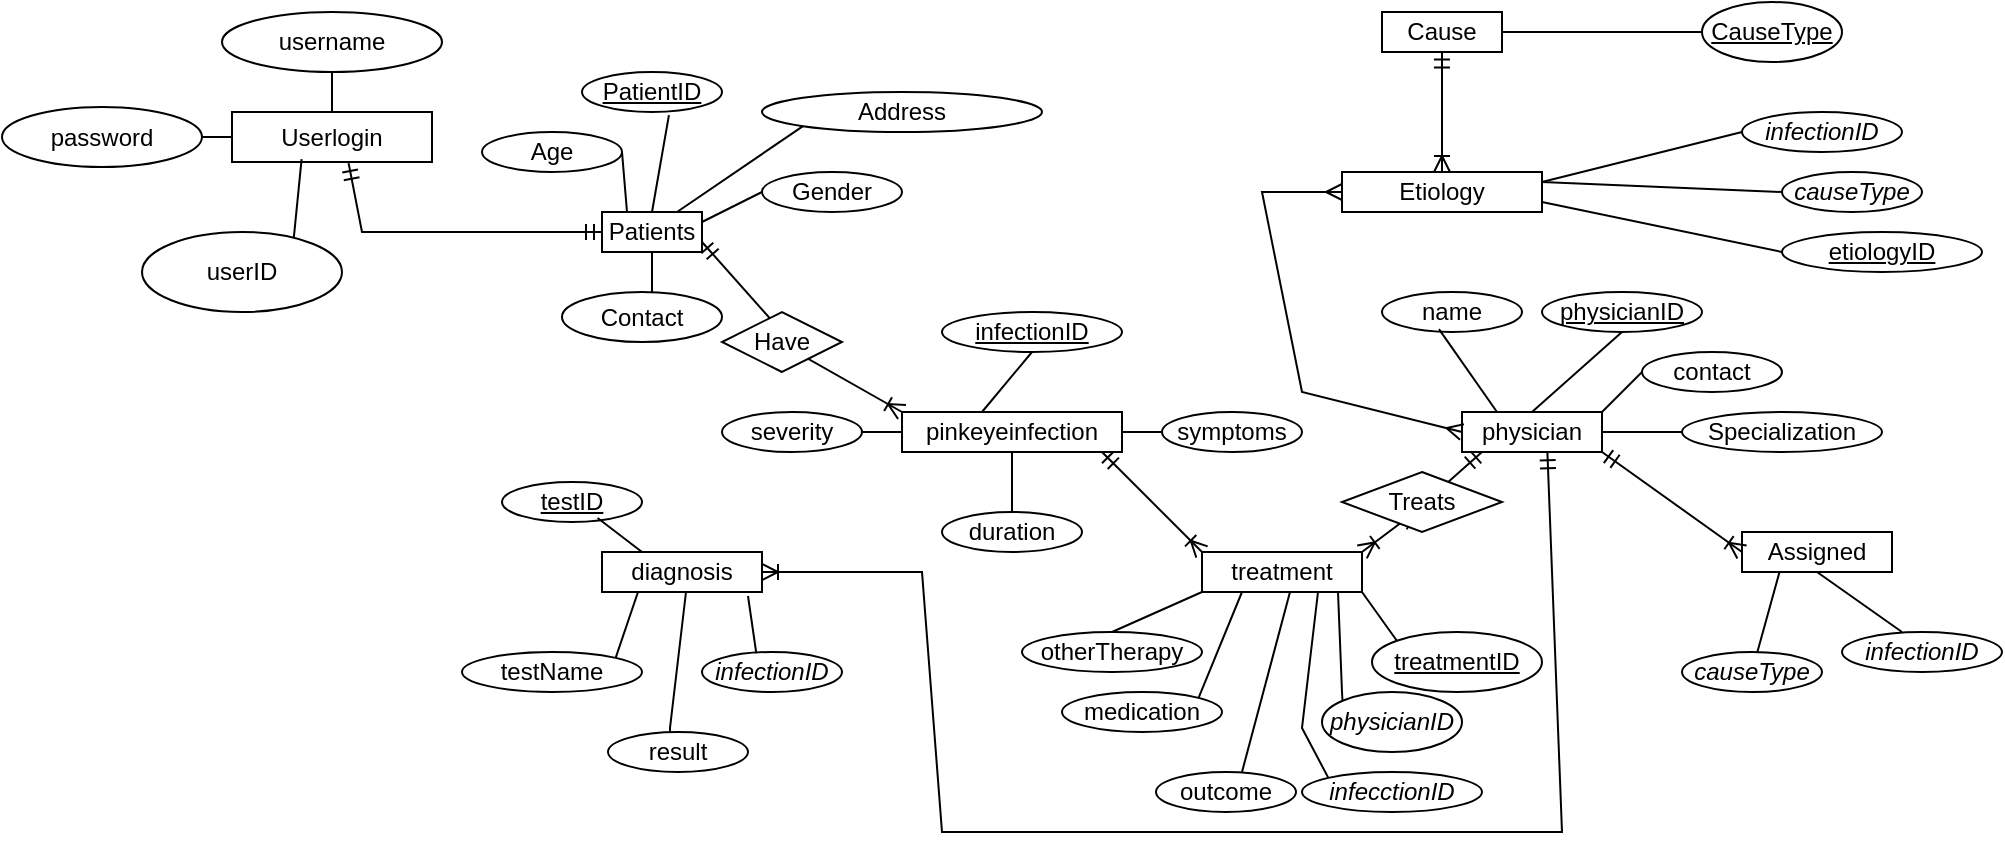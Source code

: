 <mxfile version="24.5.3" type="device">
  <diagram name="Page-1" id="whePmXk7lpNznyaGy9mw">
    <mxGraphModel dx="2838" dy="1569" grid="1" gridSize="10" guides="1" tooltips="1" connect="1" arrows="1" fold="1" page="1" pageScale="1" pageWidth="827" pageHeight="1169" math="0" shadow="0">
      <root>
        <mxCell id="0" />
        <mxCell id="1" parent="0" />
        <mxCell id="zrN9ZFuIJPFsRY1B07hM-1" value="Etiology" style="whiteSpace=wrap;html=1;align=center;" parent="1" vertex="1">
          <mxGeometry x="-390" y="-430" width="100" height="20" as="geometry" />
        </mxCell>
        <mxCell id="KEMGA4CijHjqJV3LTYtR-28" value="Cause" style="whiteSpace=wrap;html=1;align=center;" parent="1" vertex="1">
          <mxGeometry x="-370" y="-510" width="60" height="20" as="geometry" />
        </mxCell>
        <mxCell id="KEMGA4CijHjqJV3LTYtR-36" value="&lt;i&gt;infectionID&lt;/i&gt;" style="ellipse;whiteSpace=wrap;html=1;align=center;" parent="1" vertex="1">
          <mxGeometry x="-190" y="-460" width="80" height="20" as="geometry" />
        </mxCell>
        <mxCell id="KEMGA4CijHjqJV3LTYtR-37" value="&lt;i&gt;causeType&lt;/i&gt;" style="ellipse;whiteSpace=wrap;html=1;align=center;" parent="1" vertex="1">
          <mxGeometry x="-170" y="-430" width="70" height="20" as="geometry" />
        </mxCell>
        <mxCell id="KEMGA4CijHjqJV3LTYtR-38" value="" style="endArrow=none;html=1;rounded=0;exitX=0;exitY=0.5;exitDx=0;exitDy=0;entryX=1;entryY=0.25;entryDx=0;entryDy=0;" parent="1" source="KEMGA4CijHjqJV3LTYtR-37" target="zrN9ZFuIJPFsRY1B07hM-1" edge="1">
          <mxGeometry relative="1" as="geometry">
            <mxPoint x="-180" y="-425" as="sourcePoint" />
            <mxPoint x="-220" y="-435" as="targetPoint" />
            <Array as="points" />
          </mxGeometry>
        </mxCell>
        <mxCell id="KEMGA4CijHjqJV3LTYtR-39" value="" style="endArrow=none;html=1;rounded=0;exitX=1;exitY=0.25;exitDx=0;exitDy=0;entryX=0;entryY=0.5;entryDx=0;entryDy=0;" parent="1" source="zrN9ZFuIJPFsRY1B07hM-1" target="KEMGA4CijHjqJV3LTYtR-36" edge="1">
          <mxGeometry relative="1" as="geometry">
            <mxPoint x="-610" y="-210" as="sourcePoint" />
            <mxPoint x="-662" y="-183" as="targetPoint" />
            <Array as="points" />
          </mxGeometry>
        </mxCell>
        <mxCell id="KEMGA4CijHjqJV3LTYtR-51" value="" style="endArrow=none;html=1;rounded=0;exitX=1;exitY=0.5;exitDx=0;exitDy=0;entryX=0;entryY=0.5;entryDx=0;entryDy=0;" parent="1" source="KEMGA4CijHjqJV3LTYtR-28" target="KEMGA4CijHjqJV3LTYtR-53" edge="1">
          <mxGeometry relative="1" as="geometry">
            <mxPoint x="-220" y="-230" as="sourcePoint" />
            <mxPoint x="-200" y="-200" as="targetPoint" />
          </mxGeometry>
        </mxCell>
        <mxCell id="KEMGA4CijHjqJV3LTYtR-53" value="CauseType" style="ellipse;whiteSpace=wrap;html=1;align=center;fontStyle=4;" parent="1" vertex="1">
          <mxGeometry x="-210" y="-515" width="70" height="30" as="geometry" />
        </mxCell>
        <mxCell id="5UGB9MkFZ9IDQmMo6DnW-9" value="etiologyID" style="ellipse;whiteSpace=wrap;html=1;align=center;fontStyle=4;" parent="1" vertex="1">
          <mxGeometry x="-170" y="-400" width="100" height="20" as="geometry" />
        </mxCell>
        <mxCell id="5UGB9MkFZ9IDQmMo6DnW-10" value="" style="endArrow=none;html=1;rounded=0;entryX=1;entryY=0.75;entryDx=0;entryDy=0;exitX=0;exitY=0.5;exitDx=0;exitDy=0;" parent="1" source="5UGB9MkFZ9IDQmMo6DnW-9" target="zrN9ZFuIJPFsRY1B07hM-1" edge="1">
          <mxGeometry relative="1" as="geometry">
            <mxPoint x="-150" y="-400" as="sourcePoint" />
            <mxPoint x="-370" y="-250" as="targetPoint" />
          </mxGeometry>
        </mxCell>
        <mxCell id="xKp3QgYPB2PjV1EvJt-S-7" value="" style="fontSize=12;html=1;endArrow=ERoneToMany;startArrow=ERmandOne;rounded=0;exitX=0.5;exitY=0.987;exitDx=0;exitDy=0;exitPerimeter=0;entryX=0.5;entryY=0;entryDx=0;entryDy=0;" parent="1" source="KEMGA4CijHjqJV3LTYtR-28" target="zrN9ZFuIJPFsRY1B07hM-1" edge="1">
          <mxGeometry width="100" height="100" relative="1" as="geometry">
            <mxPoint x="-265" y="-500" as="sourcePoint" />
            <mxPoint x="-330" y="-460" as="targetPoint" />
          </mxGeometry>
        </mxCell>
        <mxCell id="xKp3QgYPB2PjV1EvJt-S-8" value="physician" style="whiteSpace=wrap;html=1;align=center;" parent="1" vertex="1">
          <mxGeometry x="-330" y="-310" width="70" height="20" as="geometry" />
        </mxCell>
        <mxCell id="xKp3QgYPB2PjV1EvJt-S-9" value="Assigned" style="whiteSpace=wrap;html=1;align=center;" parent="1" vertex="1">
          <mxGeometry x="-190" y="-250" width="75" height="20" as="geometry" />
        </mxCell>
        <mxCell id="xKp3QgYPB2PjV1EvJt-S-17" value="treatment" style="whiteSpace=wrap;html=1;align=center;" parent="1" vertex="1">
          <mxGeometry x="-460" y="-240" width="80" height="20" as="geometry" />
        </mxCell>
        <mxCell id="xKp3QgYPB2PjV1EvJt-S-18" value="pinkeyeinfection" style="whiteSpace=wrap;html=1;align=center;" parent="1" vertex="1">
          <mxGeometry x="-610" y="-310" width="110" height="20" as="geometry" />
        </mxCell>
        <mxCell id="xKp3QgYPB2PjV1EvJt-S-19" value="Patients" style="whiteSpace=wrap;html=1;align=center;" parent="1" vertex="1">
          <mxGeometry x="-760" y="-410" width="50" height="20" as="geometry" />
        </mxCell>
        <mxCell id="xKp3QgYPB2PjV1EvJt-S-20" value="diagnosis" style="whiteSpace=wrap;html=1;align=center;" parent="1" vertex="1">
          <mxGeometry x="-760" y="-240" width="80" height="20" as="geometry" />
        </mxCell>
        <mxCell id="xKp3QgYPB2PjV1EvJt-S-21" value="" style="fontSize=12;html=1;endArrow=ERoneToMany;startArrow=ERmandOne;rounded=0;exitX=1;exitY=1;exitDx=0;exitDy=0;" parent="1" source="xKp3QgYPB2PjV1EvJt-S-27" edge="1">
          <mxGeometry width="100" height="100" relative="1" as="geometry">
            <mxPoint x="-610" y="-440" as="sourcePoint" />
            <mxPoint x="-610" y="-310" as="targetPoint" />
          </mxGeometry>
        </mxCell>
        <mxCell id="xKp3QgYPB2PjV1EvJt-S-24" value="" style="fontSize=12;html=1;endArrow=ERoneToMany;startArrow=ERmandOne;rounded=0;exitX=0.909;exitY=1;exitDx=0;exitDy=0;exitPerimeter=0;" parent="1" source="xKp3QgYPB2PjV1EvJt-S-18" edge="1">
          <mxGeometry width="100" height="100" relative="1" as="geometry">
            <mxPoint x="-490" y="-270" as="sourcePoint" />
            <mxPoint x="-460" y="-240" as="targetPoint" />
          </mxGeometry>
        </mxCell>
        <mxCell id="xKp3QgYPB2PjV1EvJt-S-26" value="" style="fontSize=12;html=1;endArrow=ERoneToMany;startArrow=ERmandOne;rounded=0;exitX=1;exitY=1;exitDx=0;exitDy=0;entryX=0;entryY=0.5;entryDx=0;entryDy=0;" parent="1" source="xKp3QgYPB2PjV1EvJt-S-8" target="xKp3QgYPB2PjV1EvJt-S-9" edge="1">
          <mxGeometry width="100" height="100" relative="1" as="geometry">
            <mxPoint x="-190" y="-310" as="sourcePoint" />
            <mxPoint x="-240" y="-220" as="targetPoint" />
          </mxGeometry>
        </mxCell>
        <mxCell id="xKp3QgYPB2PjV1EvJt-S-34" value="" style="fontSize=12;html=1;endArrow=ERoneToMany;startArrow=ERmandOne;rounded=0;exitX=1;exitY=0.75;exitDx=0;exitDy=0;" parent="1" source="xKp3QgYPB2PjV1EvJt-S-19" edge="1">
          <mxGeometry width="100" height="100" relative="1" as="geometry">
            <mxPoint x="-710" y="-385" as="sourcePoint" />
            <mxPoint x="-670" y="-350" as="targetPoint" />
          </mxGeometry>
        </mxCell>
        <mxCell id="xKp3QgYPB2PjV1EvJt-S-27" value="Have" style="shape=rhombus;perimeter=rhombusPerimeter;whiteSpace=wrap;html=1;align=center;direction=west;" parent="1" vertex="1">
          <mxGeometry x="-700" y="-360" width="60" height="30" as="geometry" />
        </mxCell>
        <mxCell id="xKp3QgYPB2PjV1EvJt-S-36" value="" style="fontSize=12;html=1;endArrow=ERoneToMany;startArrow=ERmandOne;rounded=0;exitX=0.61;exitY=1.006;exitDx=0;exitDy=0;exitPerimeter=0;entryX=1;entryY=0.5;entryDx=0;entryDy=0;" parent="1" source="xKp3QgYPB2PjV1EvJt-S-8" target="xKp3QgYPB2PjV1EvJt-S-20" edge="1">
          <mxGeometry width="100" height="100" relative="1" as="geometry">
            <mxPoint x="-450" y="-26.435" as="sourcePoint" />
            <mxPoint x="-670" y="-230" as="targetPoint" />
            <Array as="points">
              <mxPoint x="-280" y="-100" />
              <mxPoint x="-590" y="-100" />
              <mxPoint x="-600" y="-230" />
            </Array>
          </mxGeometry>
        </mxCell>
        <mxCell id="xKp3QgYPB2PjV1EvJt-S-37" style="edgeStyle=orthogonalEdgeStyle;rounded=0;orthogonalLoop=1;jettySize=auto;html=1;exitX=0.5;exitY=1;exitDx=0;exitDy=0;" parent="1" edge="1">
          <mxGeometry relative="1" as="geometry">
            <mxPoint x="-635" y="-250" as="sourcePoint" />
            <mxPoint x="-635" y="-250" as="targetPoint" />
          </mxGeometry>
        </mxCell>
        <mxCell id="xKp3QgYPB2PjV1EvJt-S-44" value="" style="fontSize=12;html=1;endArrow=ERoneToMany;startArrow=ERmandOne;rounded=0;entryX=1;entryY=0;entryDx=0;entryDy=0;" parent="1" source="xKp3QgYPB2PjV1EvJt-S-43" target="xKp3QgYPB2PjV1EvJt-S-17" edge="1">
          <mxGeometry width="100" height="100" relative="1" as="geometry">
            <mxPoint x="-360" y="-260" as="sourcePoint" />
            <mxPoint x="-380" y="-230" as="targetPoint" />
            <Array as="points">
              <mxPoint x="-340" y="-270" />
            </Array>
          </mxGeometry>
        </mxCell>
        <mxCell id="xKp3QgYPB2PjV1EvJt-S-45" value="" style="fontSize=12;html=1;endArrow=ERoneToMany;startArrow=ERmandOne;rounded=0;entryX=0.372;entryY=0.856;entryDx=0;entryDy=0;entryPerimeter=0;" parent="1" target="xKp3QgYPB2PjV1EvJt-S-43" edge="1">
          <mxGeometry width="100" height="100" relative="1" as="geometry">
            <mxPoint x="-320" y="-290" as="sourcePoint" />
            <mxPoint x="-338" y="-275" as="targetPoint" />
          </mxGeometry>
        </mxCell>
        <mxCell id="xKp3QgYPB2PjV1EvJt-S-43" value="Treats" style="shape=rhombus;perimeter=rhombusPerimeter;whiteSpace=wrap;html=1;align=center;" parent="1" vertex="1">
          <mxGeometry x="-390" y="-280" width="80" height="30" as="geometry" />
        </mxCell>
        <mxCell id="xKp3QgYPB2PjV1EvJt-S-46" value="Address" style="ellipse;whiteSpace=wrap;html=1;align=center;" parent="1" vertex="1">
          <mxGeometry x="-680" y="-470" width="140" height="20" as="geometry" />
        </mxCell>
        <mxCell id="xKp3QgYPB2PjV1EvJt-S-47" value="PatientID" style="ellipse;whiteSpace=wrap;html=1;align=center;fontStyle=4;" parent="1" vertex="1">
          <mxGeometry x="-770" y="-480" width="70" height="20" as="geometry" />
        </mxCell>
        <mxCell id="xKp3QgYPB2PjV1EvJt-S-48" value="severity" style="ellipse;whiteSpace=wrap;html=1;align=center;" parent="1" vertex="1">
          <mxGeometry x="-700" y="-310" width="70" height="20" as="geometry" />
        </mxCell>
        <mxCell id="xKp3QgYPB2PjV1EvJt-S-51" value="Age" style="ellipse;whiteSpace=wrap;html=1;align=center;" parent="1" vertex="1">
          <mxGeometry x="-820" y="-450" width="70" height="20" as="geometry" />
        </mxCell>
        <mxCell id="xKp3QgYPB2PjV1EvJt-S-52" style="edgeStyle=orthogonalEdgeStyle;rounded=0;orthogonalLoop=1;jettySize=auto;html=1;exitX=0.5;exitY=1;exitDx=0;exitDy=0;" parent="1" source="xKp3QgYPB2PjV1EvJt-S-47" target="xKp3QgYPB2PjV1EvJt-S-47" edge="1">
          <mxGeometry relative="1" as="geometry" />
        </mxCell>
        <mxCell id="xKp3QgYPB2PjV1EvJt-S-53" value="infectionID" style="ellipse;whiteSpace=wrap;html=1;align=center;fontStyle=4;" parent="1" vertex="1">
          <mxGeometry x="-590" y="-360" width="90" height="20" as="geometry" />
        </mxCell>
        <mxCell id="xKp3QgYPB2PjV1EvJt-S-54" value="Gender" style="ellipse;whiteSpace=wrap;html=1;align=center;" parent="1" vertex="1">
          <mxGeometry x="-680" y="-430" width="70" height="20" as="geometry" />
        </mxCell>
        <mxCell id="xKp3QgYPB2PjV1EvJt-S-55" value="symptoms" style="ellipse;whiteSpace=wrap;html=1;align=center;" parent="1" vertex="1">
          <mxGeometry x="-480" y="-310" width="70" height="20" as="geometry" />
        </mxCell>
        <mxCell id="xKp3QgYPB2PjV1EvJt-S-56" value="duration" style="ellipse;whiteSpace=wrap;html=1;align=center;" parent="1" vertex="1">
          <mxGeometry x="-590" y="-260" width="70" height="20" as="geometry" />
        </mxCell>
        <mxCell id="xKp3QgYPB2PjV1EvJt-S-57" value="testID" style="ellipse;whiteSpace=wrap;html=1;align=center;fontStyle=4;" parent="1" vertex="1">
          <mxGeometry x="-810" y="-275" width="70" height="20" as="geometry" />
        </mxCell>
        <mxCell id="xKp3QgYPB2PjV1EvJt-S-58" value="&lt;i&gt;infectionID&lt;/i&gt;" style="ellipse;whiteSpace=wrap;html=1;align=center;" parent="1" vertex="1">
          <mxGeometry x="-710" y="-190" width="70" height="20" as="geometry" />
        </mxCell>
        <mxCell id="xKp3QgYPB2PjV1EvJt-S-59" value="result" style="ellipse;whiteSpace=wrap;html=1;align=center;" parent="1" vertex="1">
          <mxGeometry x="-757" y="-150" width="70" height="20" as="geometry" />
        </mxCell>
        <mxCell id="xKp3QgYPB2PjV1EvJt-S-60" value="testName" style="ellipse;whiteSpace=wrap;html=1;align=center;" parent="1" vertex="1">
          <mxGeometry x="-830" y="-190" width="90" height="20" as="geometry" />
        </mxCell>
        <mxCell id="xKp3QgYPB2PjV1EvJt-S-61" value="treatmentID" style="ellipse;whiteSpace=wrap;html=1;align=center;fontStyle=4;" parent="1" vertex="1">
          <mxGeometry x="-375" y="-200" width="85" height="30" as="geometry" />
        </mxCell>
        <mxCell id="xKp3QgYPB2PjV1EvJt-S-62" value="&lt;i&gt;physicianID&lt;/i&gt;" style="ellipse;whiteSpace=wrap;html=1;align=center;" parent="1" vertex="1">
          <mxGeometry x="-400" y="-170" width="70" height="30" as="geometry" />
        </mxCell>
        <mxCell id="xKp3QgYPB2PjV1EvJt-S-63" value="&lt;i&gt;infecctionID&lt;/i&gt;" style="ellipse;whiteSpace=wrap;html=1;align=center;" parent="1" vertex="1">
          <mxGeometry x="-410" y="-130" width="90" height="20" as="geometry" />
        </mxCell>
        <mxCell id="xKp3QgYPB2PjV1EvJt-S-64" value="outcome" style="ellipse;whiteSpace=wrap;html=1;align=center;" parent="1" vertex="1">
          <mxGeometry x="-483" y="-130" width="70" height="20" as="geometry" />
        </mxCell>
        <mxCell id="xKp3QgYPB2PjV1EvJt-S-65" value="medication" style="ellipse;whiteSpace=wrap;html=1;align=center;" parent="1" vertex="1">
          <mxGeometry x="-530" y="-170" width="80" height="20" as="geometry" />
        </mxCell>
        <mxCell id="xKp3QgYPB2PjV1EvJt-S-66" value="otherTherapy" style="ellipse;whiteSpace=wrap;html=1;align=center;" parent="1" vertex="1">
          <mxGeometry x="-550" y="-200" width="90" height="20" as="geometry" />
        </mxCell>
        <mxCell id="xKp3QgYPB2PjV1EvJt-S-71" value="physicianID" style="ellipse;whiteSpace=wrap;html=1;align=center;fontStyle=4;" parent="1" vertex="1">
          <mxGeometry x="-290" y="-370" width="80" height="20" as="geometry" />
        </mxCell>
        <mxCell id="xKp3QgYPB2PjV1EvJt-S-72" value="name" style="ellipse;whiteSpace=wrap;html=1;align=center;" parent="1" vertex="1">
          <mxGeometry x="-370" y="-370" width="70" height="20" as="geometry" />
        </mxCell>
        <mxCell id="xKp3QgYPB2PjV1EvJt-S-73" value="Specialization" style="ellipse;whiteSpace=wrap;html=1;align=center;" parent="1" vertex="1">
          <mxGeometry x="-220" y="-310" width="100" height="20" as="geometry" />
        </mxCell>
        <mxCell id="xKp3QgYPB2PjV1EvJt-S-74" value="contact" style="ellipse;whiteSpace=wrap;html=1;align=center;" parent="1" vertex="1">
          <mxGeometry x="-240" y="-340" width="70" height="20" as="geometry" />
        </mxCell>
        <mxCell id="xKp3QgYPB2PjV1EvJt-S-76" value="&lt;i&gt;causeType&lt;/i&gt;" style="ellipse;whiteSpace=wrap;html=1;align=center;" parent="1" vertex="1">
          <mxGeometry x="-220" y="-190" width="70" height="20" as="geometry" />
        </mxCell>
        <mxCell id="xKp3QgYPB2PjV1EvJt-S-77" value="&lt;i&gt;infectionID&lt;/i&gt;" style="ellipse;whiteSpace=wrap;html=1;align=center;" parent="1" vertex="1">
          <mxGeometry x="-140" y="-200" width="80" height="20" as="geometry" />
        </mxCell>
        <mxCell id="xKp3QgYPB2PjV1EvJt-S-81" value="" style="endArrow=none;html=1;rounded=0;exitX=1;exitY=0.5;exitDx=0;exitDy=0;entryX=0.25;entryY=0;entryDx=0;entryDy=0;" parent="1" source="xKp3QgYPB2PjV1EvJt-S-51" target="xKp3QgYPB2PjV1EvJt-S-19" edge="1">
          <mxGeometry relative="1" as="geometry">
            <mxPoint x="-600" y="-431" as="sourcePoint" />
            <mxPoint x="-440" y="-431" as="targetPoint" />
          </mxGeometry>
        </mxCell>
        <mxCell id="xKp3QgYPB2PjV1EvJt-S-82" value="" style="endArrow=none;html=1;rounded=0;entryX=0.621;entryY=1.079;entryDx=0;entryDy=0;entryPerimeter=0;exitX=0.5;exitY=0;exitDx=0;exitDy=0;" parent="1" source="xKp3QgYPB2PjV1EvJt-S-19" target="xKp3QgYPB2PjV1EvJt-S-47" edge="1">
          <mxGeometry relative="1" as="geometry">
            <mxPoint x="-590" y="-421" as="sourcePoint" />
            <mxPoint x="-430" y="-421" as="targetPoint" />
          </mxGeometry>
        </mxCell>
        <mxCell id="xKp3QgYPB2PjV1EvJt-S-83" value="" style="endArrow=none;html=1;rounded=0;entryX=0;entryY=1;entryDx=0;entryDy=0;exitX=0.75;exitY=0;exitDx=0;exitDy=0;" parent="1" source="xKp3QgYPB2PjV1EvJt-S-19" target="xKp3QgYPB2PjV1EvJt-S-46" edge="1">
          <mxGeometry relative="1" as="geometry">
            <mxPoint x="-580" y="-411" as="sourcePoint" />
            <mxPoint x="-420" y="-411" as="targetPoint" />
          </mxGeometry>
        </mxCell>
        <mxCell id="xKp3QgYPB2PjV1EvJt-S-84" value="" style="endArrow=none;html=1;rounded=0;entryX=1;entryY=0.25;entryDx=0;entryDy=0;exitX=0;exitY=0.5;exitDx=0;exitDy=0;" parent="1" source="xKp3QgYPB2PjV1EvJt-S-54" target="xKp3QgYPB2PjV1EvJt-S-19" edge="1">
          <mxGeometry relative="1" as="geometry">
            <mxPoint x="-570" y="-401" as="sourcePoint" />
            <mxPoint x="-410" y="-401" as="targetPoint" />
          </mxGeometry>
        </mxCell>
        <mxCell id="xKp3QgYPB2PjV1EvJt-S-88" value="" style="endArrow=none;html=1;rounded=0;exitX=0.5;exitY=1;exitDx=0;exitDy=0;" parent="1" source="xKp3QgYPB2PjV1EvJt-S-53" edge="1">
          <mxGeometry relative="1" as="geometry">
            <mxPoint x="-640" y="-380" as="sourcePoint" />
            <mxPoint x="-570" y="-310" as="targetPoint" />
            <Array as="points" />
          </mxGeometry>
        </mxCell>
        <mxCell id="xKp3QgYPB2PjV1EvJt-S-89" value="" style="endArrow=none;html=1;rounded=0;exitX=0;exitY=0.5;exitDx=0;exitDy=0;entryX=1;entryY=0.5;entryDx=0;entryDy=0;" parent="1" source="xKp3QgYPB2PjV1EvJt-S-18" target="xKp3QgYPB2PjV1EvJt-S-48" edge="1">
          <mxGeometry relative="1" as="geometry">
            <mxPoint x="-545" y="-330" as="sourcePoint" />
            <mxPoint x="-560" y="-300" as="targetPoint" />
            <Array as="points" />
          </mxGeometry>
        </mxCell>
        <mxCell id="xKp3QgYPB2PjV1EvJt-S-90" value="" style="endArrow=none;html=1;rounded=0;exitX=0.5;exitY=1;exitDx=0;exitDy=0;entryX=0.5;entryY=0;entryDx=0;entryDy=0;" parent="1" source="xKp3QgYPB2PjV1EvJt-S-18" target="xKp3QgYPB2PjV1EvJt-S-56" edge="1">
          <mxGeometry relative="1" as="geometry">
            <mxPoint x="-535" y="-320" as="sourcePoint" />
            <mxPoint x="-550" y="-290" as="targetPoint" />
            <Array as="points" />
          </mxGeometry>
        </mxCell>
        <mxCell id="xKp3QgYPB2PjV1EvJt-S-91" value="" style="endArrow=none;html=1;rounded=0;" parent="1" edge="1">
          <mxGeometry relative="1" as="geometry">
            <mxPoint x="-490" y="-300" as="sourcePoint" />
            <mxPoint x="-500" y="-300" as="targetPoint" />
            <Array as="points">
              <mxPoint x="-480" y="-300" />
            </Array>
          </mxGeometry>
        </mxCell>
        <mxCell id="xKp3QgYPB2PjV1EvJt-S-92" value="" style="endArrow=none;html=1;rounded=0;entryX=0.621;entryY=1.079;entryDx=0;entryDy=0;entryPerimeter=0;exitX=1;exitY=0;exitDx=0;exitDy=0;" parent="1" source="xKp3QgYPB2PjV1EvJt-S-60" edge="1">
          <mxGeometry relative="1" as="geometry">
            <mxPoint x="-750" y="-200" as="sourcePoint" />
            <mxPoint x="-742" y="-220" as="targetPoint" />
          </mxGeometry>
        </mxCell>
        <mxCell id="xKp3QgYPB2PjV1EvJt-S-93" value="" style="endArrow=none;html=1;rounded=0;entryX=0.621;entryY=1.079;entryDx=0;entryDy=0;entryPerimeter=0;exitX=0.388;exitY=0.037;exitDx=0;exitDy=0;exitPerimeter=0;" parent="1" source="xKp3QgYPB2PjV1EvJt-S-58" edge="1">
          <mxGeometry relative="1" as="geometry">
            <mxPoint x="-695" y="-170" as="sourcePoint" />
            <mxPoint x="-687" y="-218" as="targetPoint" />
          </mxGeometry>
        </mxCell>
        <mxCell id="xKp3QgYPB2PjV1EvJt-S-94" value="" style="endArrow=none;html=1;rounded=0;entryX=0.621;entryY=1.079;entryDx=0;entryDy=0;entryPerimeter=0;" parent="1" edge="1">
          <mxGeometry relative="1" as="geometry">
            <mxPoint x="-726" y="-150" as="sourcePoint" />
            <mxPoint x="-718" y="-220" as="targetPoint" />
            <Array as="points">
              <mxPoint x="-726" y="-152" />
            </Array>
          </mxGeometry>
        </mxCell>
        <mxCell id="xKp3QgYPB2PjV1EvJt-S-95" value="" style="endArrow=none;html=1;rounded=0;exitX=0.25;exitY=0;exitDx=0;exitDy=0;entryX=0.683;entryY=0.9;entryDx=0;entryDy=0;entryPerimeter=0;" parent="1" source="xKp3QgYPB2PjV1EvJt-S-20" target="xKp3QgYPB2PjV1EvJt-S-57" edge="1">
          <mxGeometry relative="1" as="geometry">
            <mxPoint x="-740" y="-177" as="sourcePoint" />
            <mxPoint x="-760" y="-250" as="targetPoint" />
          </mxGeometry>
        </mxCell>
        <mxCell id="xKp3QgYPB2PjV1EvJt-S-96" value="" style="endArrow=none;html=1;rounded=0;entryX=0.621;entryY=1.079;entryDx=0;entryDy=0;entryPerimeter=0;exitX=0;exitY=0;exitDx=0;exitDy=0;" parent="1" source="xKp3QgYPB2PjV1EvJt-S-63" edge="1">
          <mxGeometry relative="1" as="geometry">
            <mxPoint x="-410" y="-150" as="sourcePoint" />
            <mxPoint x="-402" y="-220" as="targetPoint" />
            <Array as="points">
              <mxPoint x="-410" y="-152" />
            </Array>
          </mxGeometry>
        </mxCell>
        <mxCell id="xKp3QgYPB2PjV1EvJt-S-97" value="" style="endArrow=none;html=1;rounded=0;entryX=0.621;entryY=1.079;entryDx=0;entryDy=0;entryPerimeter=0;exitX=0;exitY=0;exitDx=0;exitDy=0;" parent="1" source="xKp3QgYPB2PjV1EvJt-S-61" edge="1">
          <mxGeometry relative="1" as="geometry">
            <mxPoint x="-388" y="-150" as="sourcePoint" />
            <mxPoint x="-380" y="-220" as="targetPoint" />
            <Array as="points" />
          </mxGeometry>
        </mxCell>
        <mxCell id="xKp3QgYPB2PjV1EvJt-S-98" value="" style="endArrow=none;html=1;rounded=0;entryX=0.621;entryY=1.079;entryDx=0;entryDy=0;entryPerimeter=0;exitX=0;exitY=0;exitDx=0;exitDy=0;" parent="1" source="xKp3QgYPB2PjV1EvJt-S-62" edge="1">
          <mxGeometry relative="1" as="geometry">
            <mxPoint x="-400" y="-150" as="sourcePoint" />
            <mxPoint x="-392" y="-220" as="targetPoint" />
            <Array as="points">
              <mxPoint x="-390" y="-170" />
            </Array>
          </mxGeometry>
        </mxCell>
        <mxCell id="xKp3QgYPB2PjV1EvJt-S-100" value="" style="endArrow=none;html=1;rounded=0;entryX=0.621;entryY=1.079;entryDx=0;entryDy=0;entryPerimeter=0;" parent="1" edge="1">
          <mxGeometry relative="1" as="geometry">
            <mxPoint x="-440" y="-130" as="sourcePoint" />
            <mxPoint x="-416" y="-220" as="targetPoint" />
            <Array as="points">
              <mxPoint x="-440" y="-130" />
            </Array>
          </mxGeometry>
        </mxCell>
        <mxCell id="xKp3QgYPB2PjV1EvJt-S-101" value="" style="endArrow=none;html=1;rounded=0;entryX=0.25;entryY=1;entryDx=0;entryDy=0;exitX=1;exitY=0;exitDx=0;exitDy=0;" parent="1" source="xKp3QgYPB2PjV1EvJt-S-65" target="xKp3QgYPB2PjV1EvJt-S-17" edge="1">
          <mxGeometry relative="1" as="geometry">
            <mxPoint x="-449" y="-160" as="sourcePoint" />
            <mxPoint x="-440" y="-210" as="targetPoint" />
            <Array as="points" />
          </mxGeometry>
        </mxCell>
        <mxCell id="xKp3QgYPB2PjV1EvJt-S-102" value="" style="endArrow=none;html=1;rounded=0;entryX=0;entryY=1;entryDx=0;entryDy=0;exitX=0.5;exitY=0;exitDx=0;exitDy=0;" parent="1" source="xKp3QgYPB2PjV1EvJt-S-66" target="xKp3QgYPB2PjV1EvJt-S-17" edge="1">
          <mxGeometry relative="1" as="geometry">
            <mxPoint x="-540" y="-300" as="sourcePoint" />
            <mxPoint x="-380" y="-300" as="targetPoint" />
          </mxGeometry>
        </mxCell>
        <mxCell id="xKp3QgYPB2PjV1EvJt-S-105" value="" style="endArrow=none;html=1;rounded=0;entryX=0;entryY=0.5;entryDx=0;entryDy=0;exitX=1;exitY=0.5;exitDx=0;exitDy=0;" parent="1" source="xKp3QgYPB2PjV1EvJt-S-8" target="xKp3QgYPB2PjV1EvJt-S-73" edge="1">
          <mxGeometry relative="1" as="geometry">
            <mxPoint x="-540" y="-300" as="sourcePoint" />
            <mxPoint x="-380" y="-300" as="targetPoint" />
          </mxGeometry>
        </mxCell>
        <mxCell id="xKp3QgYPB2PjV1EvJt-S-106" value="" style="endArrow=none;html=1;rounded=0;entryX=0.25;entryY=0;entryDx=0;entryDy=0;exitX=0.407;exitY=0.927;exitDx=0;exitDy=0;exitPerimeter=0;" parent="1" source="xKp3QgYPB2PjV1EvJt-S-72" target="xKp3QgYPB2PjV1EvJt-S-8" edge="1">
          <mxGeometry relative="1" as="geometry">
            <mxPoint x="-352.5" y="-330.5" as="sourcePoint" />
            <mxPoint x="-312.5" y="-330.5" as="targetPoint" />
          </mxGeometry>
        </mxCell>
        <mxCell id="xKp3QgYPB2PjV1EvJt-S-107" value="" style="endArrow=none;html=1;rounded=0;exitX=0.5;exitY=0;exitDx=0;exitDy=0;entryX=0.5;entryY=1;entryDx=0;entryDy=0;" parent="1" source="xKp3QgYPB2PjV1EvJt-S-8" target="xKp3QgYPB2PjV1EvJt-S-71" edge="1">
          <mxGeometry relative="1" as="geometry">
            <mxPoint x="-300" y="-345.5" as="sourcePoint" />
            <mxPoint x="-260" y="-345" as="targetPoint" />
          </mxGeometry>
        </mxCell>
        <mxCell id="xKp3QgYPB2PjV1EvJt-S-108" value="" style="endArrow=none;html=1;rounded=0;entryX=0;entryY=0.5;entryDx=0;entryDy=0;exitX=1;exitY=0;exitDx=0;exitDy=0;" parent="1" source="xKp3QgYPB2PjV1EvJt-S-8" target="xKp3QgYPB2PjV1EvJt-S-74" edge="1">
          <mxGeometry relative="1" as="geometry">
            <mxPoint x="-230" y="-270" as="sourcePoint" />
            <mxPoint x="-190" y="-270" as="targetPoint" />
            <Array as="points">
              <mxPoint x="-240" y="-330" />
            </Array>
          </mxGeometry>
        </mxCell>
        <mxCell id="xKp3QgYPB2PjV1EvJt-S-109" value="" style="endArrow=none;html=1;rounded=0;exitX=0.5;exitY=1;exitDx=0;exitDy=0;" parent="1" source="xKp3QgYPB2PjV1EvJt-S-9" edge="1">
          <mxGeometry relative="1" as="geometry">
            <mxPoint x="-540" y="-300" as="sourcePoint" />
            <mxPoint x="-110" y="-200" as="targetPoint" />
          </mxGeometry>
        </mxCell>
        <mxCell id="xKp3QgYPB2PjV1EvJt-S-110" value="" style="endArrow=none;html=1;rounded=0;entryX=0.25;entryY=1;entryDx=0;entryDy=0;" parent="1" source="xKp3QgYPB2PjV1EvJt-S-76" target="xKp3QgYPB2PjV1EvJt-S-9" edge="1">
          <mxGeometry relative="1" as="geometry">
            <mxPoint x="-540" y="-300" as="sourcePoint" />
            <mxPoint x="-380" y="-300" as="targetPoint" />
          </mxGeometry>
        </mxCell>
        <mxCell id="6TnMzU4Bh7wJ2Bj77hMY-3" value="" style="fontSize=12;html=1;endArrow=ERmany;startArrow=ERmany;rounded=0;exitX=0;exitY=0.5;exitDx=0;exitDy=0;entryX=0;entryY=0.5;entryDx=0;entryDy=0;" parent="1" source="zrN9ZFuIJPFsRY1B07hM-1" target="xKp3QgYPB2PjV1EvJt-S-8" edge="1">
          <mxGeometry width="100" height="100" relative="1" as="geometry">
            <mxPoint x="-420" y="-440" as="sourcePoint" />
            <mxPoint x="-370" y="-300" as="targetPoint" />
            <Array as="points">
              <mxPoint x="-430" y="-420" />
              <mxPoint x="-410" y="-320" />
            </Array>
          </mxGeometry>
        </mxCell>
        <mxCell id="6TnMzU4Bh7wJ2Bj77hMY-4" value="Userlogin" style="whiteSpace=wrap;html=1;align=center;" parent="1" vertex="1">
          <mxGeometry x="-945" y="-460" width="100" height="25" as="geometry" />
        </mxCell>
        <mxCell id="6TnMzU4Bh7wJ2Bj77hMY-6" value="" style="endArrow=none;html=1;rounded=0;entryX=0.5;entryY=1;entryDx=0;entryDy=0;" parent="1" target="xKp3QgYPB2PjV1EvJt-S-19" edge="1">
          <mxGeometry relative="1" as="geometry">
            <mxPoint x="-735" y="-370" as="sourcePoint" />
            <mxPoint x="-747" y="-370" as="targetPoint" />
          </mxGeometry>
        </mxCell>
        <mxCell id="6TnMzU4Bh7wJ2Bj77hMY-7" value="Contact" style="ellipse;whiteSpace=wrap;html=1;align=center;" parent="1" vertex="1">
          <mxGeometry x="-780" y="-370" width="80" height="25" as="geometry" />
        </mxCell>
        <mxCell id="6TnMzU4Bh7wJ2Bj77hMY-10" value="" style="endArrow=none;html=1;rounded=0;entryX=0.5;entryY=0;entryDx=0;entryDy=0;" parent="1" source="6TnMzU4Bh7wJ2Bj77hMY-14" target="6TnMzU4Bh7wJ2Bj77hMY-4" edge="1">
          <mxGeometry relative="1" as="geometry">
            <mxPoint x="-920" y="-530" as="sourcePoint" />
            <mxPoint x="-827" y="-400.5" as="targetPoint" />
          </mxGeometry>
        </mxCell>
        <mxCell id="6TnMzU4Bh7wJ2Bj77hMY-11" value="" style="endArrow=none;html=1;rounded=0;exitX=1;exitY=0.5;exitDx=0;exitDy=0;entryX=0;entryY=0.5;entryDx=0;entryDy=0;" parent="1" source="6TnMzU4Bh7wJ2Bj77hMY-13" target="6TnMzU4Bh7wJ2Bj77hMY-4" edge="1">
          <mxGeometry relative="1" as="geometry">
            <mxPoint x="-1060" y="-346" as="sourcePoint" />
            <mxPoint x="-900" y="-346" as="targetPoint" />
          </mxGeometry>
        </mxCell>
        <mxCell id="6TnMzU4Bh7wJ2Bj77hMY-13" value="password" style="ellipse;whiteSpace=wrap;html=1;align=center;" parent="1" vertex="1">
          <mxGeometry x="-1060" y="-462.5" width="100" height="30" as="geometry" />
        </mxCell>
        <mxCell id="6TnMzU4Bh7wJ2Bj77hMY-14" value="username" style="ellipse;whiteSpace=wrap;html=1;align=center;" parent="1" vertex="1">
          <mxGeometry x="-950" y="-510" width="110" height="30" as="geometry" />
        </mxCell>
        <mxCell id="6TnMzU4Bh7wJ2Bj77hMY-19" value="" style="fontSize=12;html=1;endArrow=ERmandOne;startArrow=ERmandOne;rounded=0;entryX=0;entryY=0.5;entryDx=0;entryDy=0;exitX=0.583;exitY=1.022;exitDx=0;exitDy=0;exitPerimeter=0;" parent="1" source="6TnMzU4Bh7wJ2Bj77hMY-4" target="xKp3QgYPB2PjV1EvJt-S-19" edge="1">
          <mxGeometry width="100" height="100" relative="1" as="geometry">
            <mxPoint x="-930" y="-430" as="sourcePoint" />
            <mxPoint x="-880" y="-410" as="targetPoint" />
            <Array as="points">
              <mxPoint x="-880" y="-400" />
            </Array>
          </mxGeometry>
        </mxCell>
        <mxCell id="6pWSxUeLih_7HDg4BuR3-2" value="userID" style="ellipse;whiteSpace=wrap;html=1;align=center;" vertex="1" parent="1">
          <mxGeometry x="-990" y="-400" width="100" height="40" as="geometry" />
        </mxCell>
        <mxCell id="6pWSxUeLih_7HDg4BuR3-15" value="" style="endArrow=none;html=1;rounded=0;entryX=0.759;entryY=0.074;entryDx=0;entryDy=0;exitX=0.348;exitY=0.944;exitDx=0;exitDy=0;exitPerimeter=0;entryPerimeter=0;" edge="1" parent="1" source="6TnMzU4Bh7wJ2Bj77hMY-4" target="6pWSxUeLih_7HDg4BuR3-2">
          <mxGeometry relative="1" as="geometry">
            <mxPoint x="-917" y="-395" as="sourcePoint" />
            <mxPoint x="-920" y="-370" as="targetPoint" />
            <Array as="points" />
          </mxGeometry>
        </mxCell>
      </root>
    </mxGraphModel>
  </diagram>
</mxfile>
